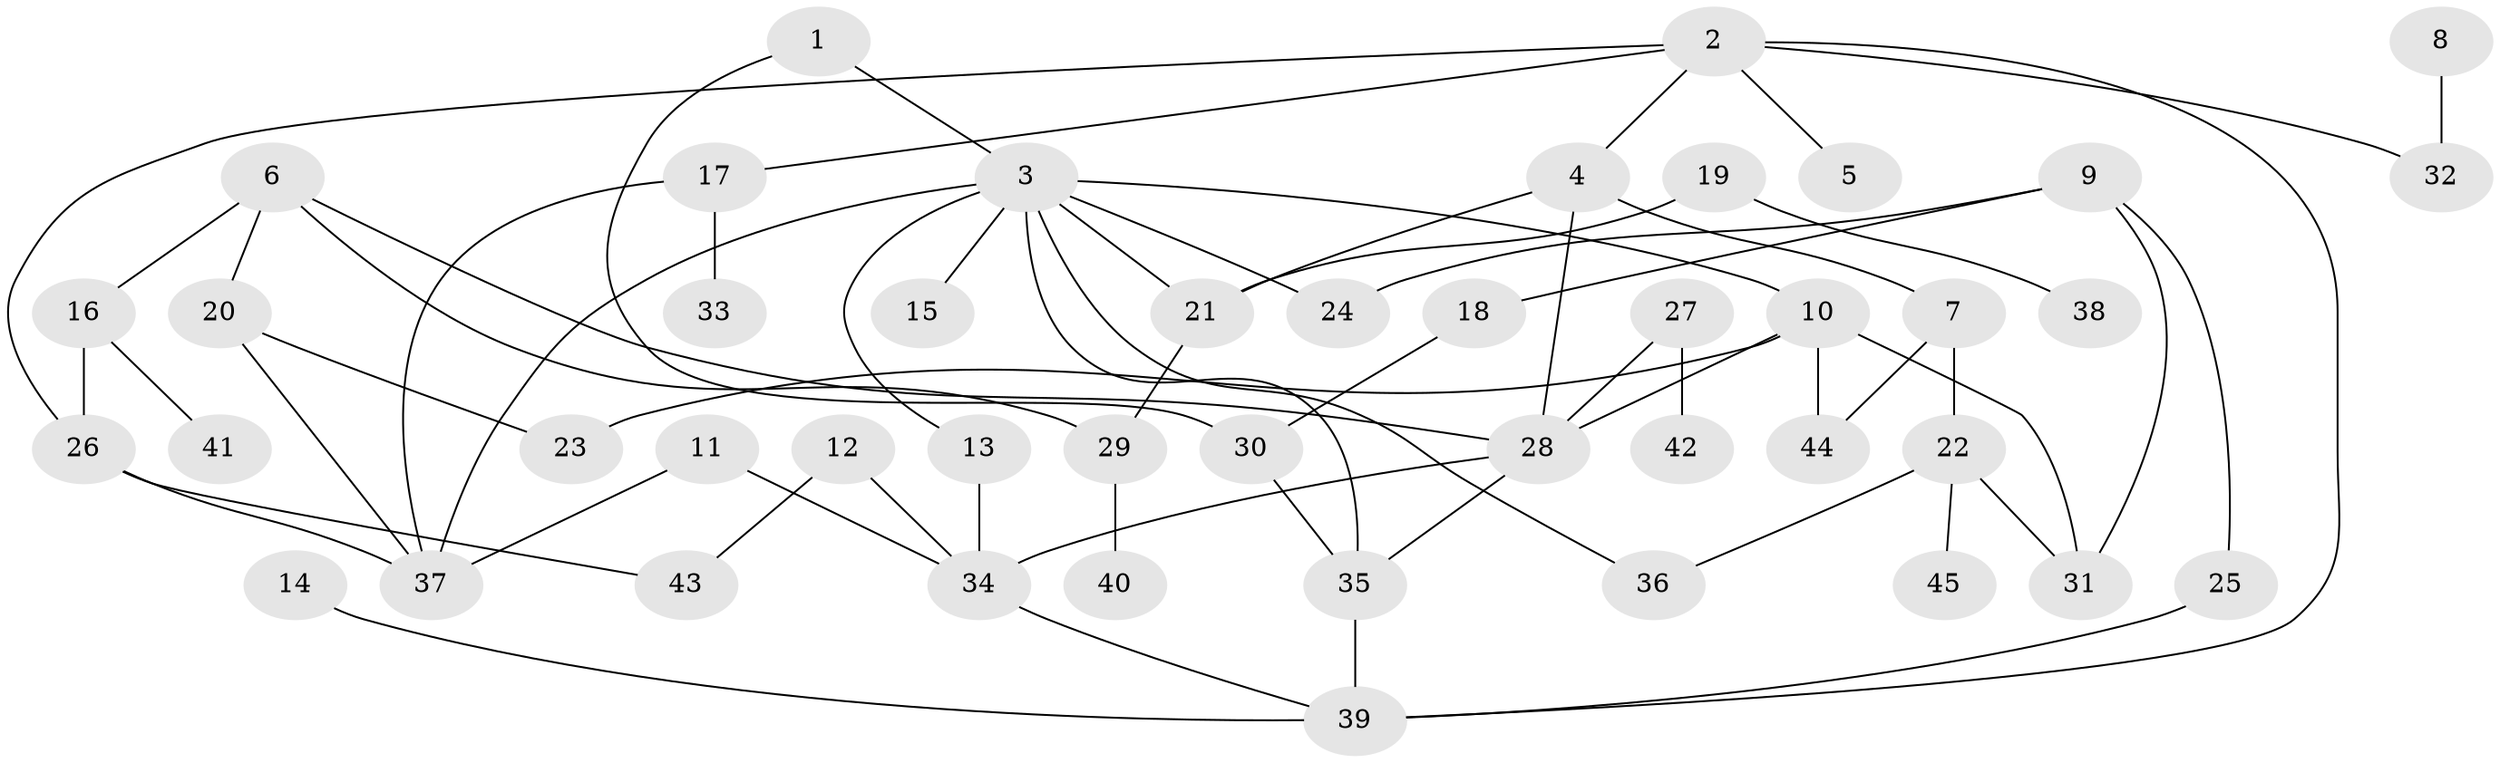 // original degree distribution, {7: 0.011111111111111112, 5: 0.044444444444444446, 3: 0.24444444444444444, 2: 0.34444444444444444, 6: 0.03333333333333333, 4: 0.06666666666666667, 1: 0.25555555555555554}
// Generated by graph-tools (version 1.1) at 2025/49/03/09/25 03:49:19]
// undirected, 45 vertices, 64 edges
graph export_dot {
graph [start="1"]
  node [color=gray90,style=filled];
  1;
  2;
  3;
  4;
  5;
  6;
  7;
  8;
  9;
  10;
  11;
  12;
  13;
  14;
  15;
  16;
  17;
  18;
  19;
  20;
  21;
  22;
  23;
  24;
  25;
  26;
  27;
  28;
  29;
  30;
  31;
  32;
  33;
  34;
  35;
  36;
  37;
  38;
  39;
  40;
  41;
  42;
  43;
  44;
  45;
  1 -- 3 [weight=1.0];
  1 -- 30 [weight=1.0];
  2 -- 4 [weight=1.0];
  2 -- 5 [weight=1.0];
  2 -- 17 [weight=1.0];
  2 -- 26 [weight=1.0];
  2 -- 32 [weight=1.0];
  2 -- 39 [weight=1.0];
  3 -- 10 [weight=1.0];
  3 -- 13 [weight=1.0];
  3 -- 15 [weight=1.0];
  3 -- 21 [weight=1.0];
  3 -- 24 [weight=1.0];
  3 -- 35 [weight=1.0];
  3 -- 36 [weight=1.0];
  3 -- 37 [weight=1.0];
  4 -- 7 [weight=1.0];
  4 -- 21 [weight=1.0];
  4 -- 28 [weight=1.0];
  6 -- 16 [weight=1.0];
  6 -- 20 [weight=1.0];
  6 -- 28 [weight=1.0];
  6 -- 29 [weight=1.0];
  7 -- 22 [weight=1.0];
  7 -- 44 [weight=1.0];
  8 -- 32 [weight=1.0];
  9 -- 18 [weight=1.0];
  9 -- 24 [weight=1.0];
  9 -- 25 [weight=1.0];
  9 -- 31 [weight=1.0];
  10 -- 23 [weight=1.0];
  10 -- 28 [weight=1.0];
  10 -- 31 [weight=1.0];
  10 -- 44 [weight=1.0];
  11 -- 34 [weight=1.0];
  11 -- 37 [weight=1.0];
  12 -- 34 [weight=1.0];
  12 -- 43 [weight=1.0];
  13 -- 34 [weight=1.0];
  14 -- 39 [weight=1.0];
  16 -- 26 [weight=1.0];
  16 -- 41 [weight=1.0];
  17 -- 33 [weight=1.0];
  17 -- 37 [weight=1.0];
  18 -- 30 [weight=1.0];
  19 -- 21 [weight=1.0];
  19 -- 38 [weight=1.0];
  20 -- 23 [weight=1.0];
  20 -- 37 [weight=1.0];
  21 -- 29 [weight=1.0];
  22 -- 31 [weight=1.0];
  22 -- 36 [weight=1.0];
  22 -- 45 [weight=1.0];
  25 -- 39 [weight=1.0];
  26 -- 37 [weight=1.0];
  26 -- 43 [weight=1.0];
  27 -- 28 [weight=1.0];
  27 -- 42 [weight=1.0];
  28 -- 34 [weight=1.0];
  28 -- 35 [weight=1.0];
  29 -- 40 [weight=1.0];
  30 -- 35 [weight=1.0];
  34 -- 39 [weight=1.0];
  35 -- 39 [weight=1.0];
}
